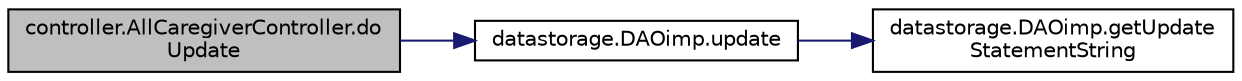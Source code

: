 digraph "controller.AllCaregiverController.doUpdate"
{
 // LATEX_PDF_SIZE
  edge [fontname="Helvetica",fontsize="10",labelfontname="Helvetica",labelfontsize="10"];
  node [fontname="Helvetica",fontsize="10",shape=record];
  rankdir="LR";
  Node1 [label="controller.AllCaregiverController.do\lUpdate",height=0.2,width=0.4,color="black", fillcolor="grey75", style="filled", fontcolor="black",tooltip=" "];
  Node1 -> Node2 [color="midnightblue",fontsize="10",style="solid",fontname="Helvetica"];
  Node2 [label="datastorage.DAOimp.update",height=0.2,width=0.4,color="black", fillcolor="white", style="filled",URL="$classdatastorage_1_1_d_a_oimp.html#a9469bdb0627770a5b3220c1739275ac9",tooltip=" "];
  Node2 -> Node3 [color="midnightblue",fontsize="10",style="solid",fontname="Helvetica"];
  Node3 [label="datastorage.DAOimp.getUpdate\lStatementString",height=0.2,width=0.4,color="black", fillcolor="white", style="filled",URL="$classdatastorage_1_1_d_a_oimp.html#af62dfafb3074ef9c6f339b1ca81877eb",tooltip=" "];
}
